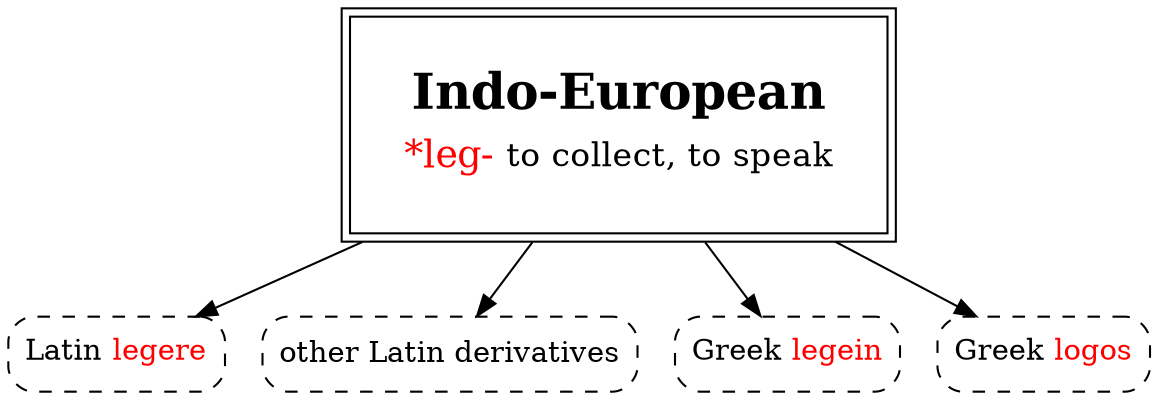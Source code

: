 strict digraph {
/* sources: AHD */
node [shape=none]

legIE [label=<<table border="0"><tr><td colspan="2"><font point-size="24"><b>Indo-European</b></font></td></tr><tr><td><font point-size="18" color="red">*leg-</font></td><td><font point-size="16">to collect, to speak</font></td></tr></table>> tooltip="Indo-European \"*leg-\" to collect, to speak" shape=box peripheries=2 margin=.3]

leg1 [label=<Latin <font color="red">legere</font>> shape=box style="dashed,rounded" URL="leg-speak1.svg" tooltip=""]
leg2 [label=<other Latin derivatives> shape=box style="dashed,rounded" URL="leg-speak2.svg" tooltip=""]
leg3 [label=<Greek <font color="red">legein</font>> shape=box style="dashed,rounded" URL="leg-speak3.svg" tooltip=""]
leg4 [label=<Greek <font color="red">logos</font>> shape=box style="dashed,rounded" URL="leg-speak4.svg" tooltip=""]


legIE -> { leg1 leg2 leg3 leg4 }

}